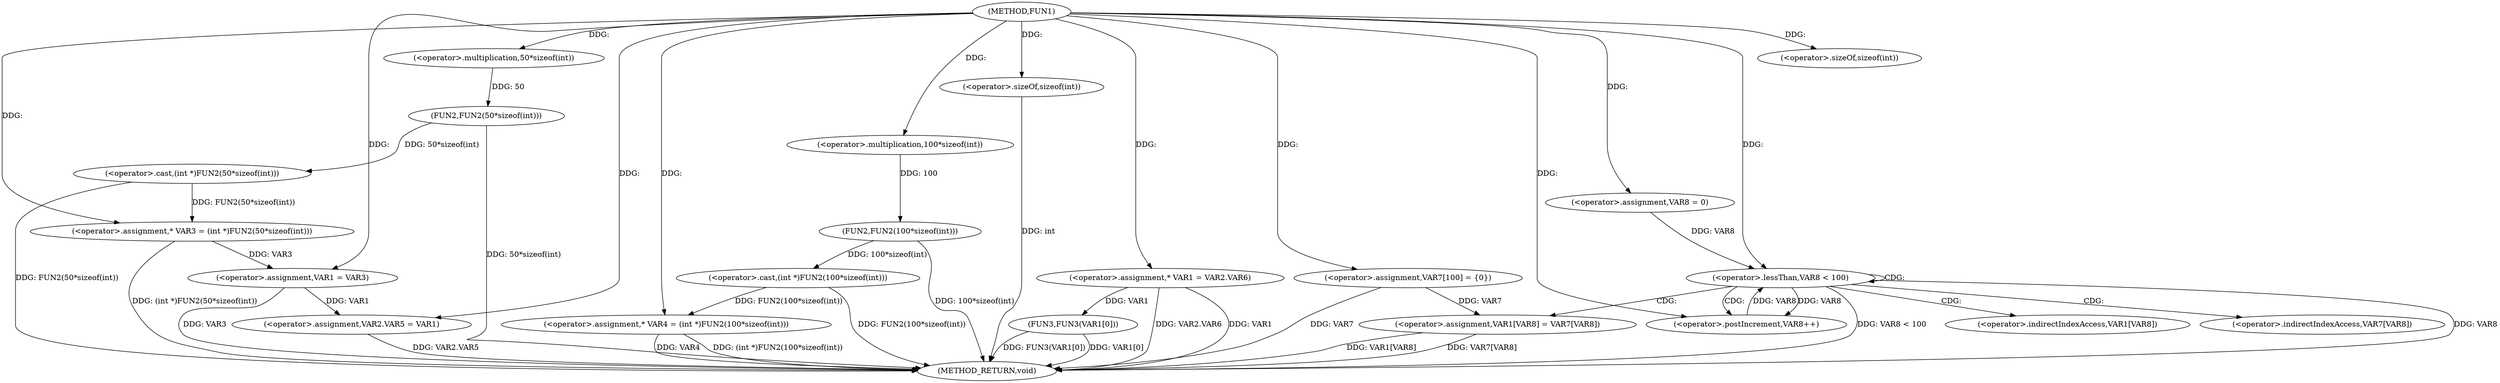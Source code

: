 digraph FUN1 {  
"1000100" [label = "(METHOD,FUN1)" ]
"1000166" [label = "(METHOD_RETURN,void)" ]
"1000105" [label = "(<operator>.assignment,* VAR3 = (int *)FUN2(50*sizeof(int)))" ]
"1000107" [label = "(<operator>.cast,(int *)FUN2(50*sizeof(int)))" ]
"1000109" [label = "(FUN2,FUN2(50*sizeof(int)))" ]
"1000110" [label = "(<operator>.multiplication,50*sizeof(int))" ]
"1000112" [label = "(<operator>.sizeOf,sizeof(int))" ]
"1000115" [label = "(<operator>.assignment,* VAR4 = (int *)FUN2(100*sizeof(int)))" ]
"1000117" [label = "(<operator>.cast,(int *)FUN2(100*sizeof(int)))" ]
"1000119" [label = "(FUN2,FUN2(100*sizeof(int)))" ]
"1000120" [label = "(<operator>.multiplication,100*sizeof(int))" ]
"1000122" [label = "(<operator>.sizeOf,sizeof(int))" ]
"1000124" [label = "(<operator>.assignment,VAR1 = VAR3)" ]
"1000127" [label = "(<operator>.assignment,VAR2.VAR5 = VAR1)" ]
"1000134" [label = "(<operator>.assignment,* VAR1 = VAR2.VAR6)" ]
"1000141" [label = "(<operator>.assignment,VAR7[100] = {0})" ]
"1000146" [label = "(<operator>.assignment,VAR8 = 0)" ]
"1000149" [label = "(<operator>.lessThan,VAR8 < 100)" ]
"1000152" [label = "(<operator>.postIncrement,VAR8++)" ]
"1000155" [label = "(<operator>.assignment,VAR1[VAR8] = VAR7[VAR8])" ]
"1000162" [label = "(FUN3,FUN3(VAR1[0]))" ]
"1000156" [label = "(<operator>.indirectIndexAccess,VAR1[VAR8])" ]
"1000159" [label = "(<operator>.indirectIndexAccess,VAR7[VAR8])" ]
  "1000124" -> "1000166"  [ label = "DDG: VAR3"] 
  "1000141" -> "1000166"  [ label = "DDG: VAR7"] 
  "1000105" -> "1000166"  [ label = "DDG: (int *)FUN2(50*sizeof(int))"] 
  "1000149" -> "1000166"  [ label = "DDG: VAR8 < 100"] 
  "1000149" -> "1000166"  [ label = "DDG: VAR8"] 
  "1000117" -> "1000166"  [ label = "DDG: FUN2(100*sizeof(int))"] 
  "1000115" -> "1000166"  [ label = "DDG: VAR4"] 
  "1000107" -> "1000166"  [ label = "DDG: FUN2(50*sizeof(int))"] 
  "1000155" -> "1000166"  [ label = "DDG: VAR7[VAR8]"] 
  "1000115" -> "1000166"  [ label = "DDG: (int *)FUN2(100*sizeof(int))"] 
  "1000122" -> "1000166"  [ label = "DDG: int"] 
  "1000134" -> "1000166"  [ label = "DDG: VAR1"] 
  "1000109" -> "1000166"  [ label = "DDG: 50*sizeof(int)"] 
  "1000119" -> "1000166"  [ label = "DDG: 100*sizeof(int)"] 
  "1000134" -> "1000166"  [ label = "DDG: VAR2.VAR6"] 
  "1000127" -> "1000166"  [ label = "DDG: VAR2.VAR5"] 
  "1000155" -> "1000166"  [ label = "DDG: VAR1[VAR8]"] 
  "1000162" -> "1000166"  [ label = "DDG: VAR1[0]"] 
  "1000162" -> "1000166"  [ label = "DDG: FUN3(VAR1[0])"] 
  "1000107" -> "1000105"  [ label = "DDG: FUN2(50*sizeof(int))"] 
  "1000100" -> "1000105"  [ label = "DDG: "] 
  "1000109" -> "1000107"  [ label = "DDG: 50*sizeof(int)"] 
  "1000110" -> "1000109"  [ label = "DDG: 50"] 
  "1000100" -> "1000110"  [ label = "DDG: "] 
  "1000100" -> "1000112"  [ label = "DDG: "] 
  "1000117" -> "1000115"  [ label = "DDG: FUN2(100*sizeof(int))"] 
  "1000100" -> "1000115"  [ label = "DDG: "] 
  "1000119" -> "1000117"  [ label = "DDG: 100*sizeof(int)"] 
  "1000120" -> "1000119"  [ label = "DDG: 100"] 
  "1000100" -> "1000120"  [ label = "DDG: "] 
  "1000100" -> "1000122"  [ label = "DDG: "] 
  "1000105" -> "1000124"  [ label = "DDG: VAR3"] 
  "1000100" -> "1000124"  [ label = "DDG: "] 
  "1000124" -> "1000127"  [ label = "DDG: VAR1"] 
  "1000100" -> "1000127"  [ label = "DDG: "] 
  "1000100" -> "1000134"  [ label = "DDG: "] 
  "1000100" -> "1000141"  [ label = "DDG: "] 
  "1000100" -> "1000146"  [ label = "DDG: "] 
  "1000152" -> "1000149"  [ label = "DDG: VAR8"] 
  "1000146" -> "1000149"  [ label = "DDG: VAR8"] 
  "1000100" -> "1000149"  [ label = "DDG: "] 
  "1000149" -> "1000152"  [ label = "DDG: VAR8"] 
  "1000100" -> "1000152"  [ label = "DDG: "] 
  "1000141" -> "1000155"  [ label = "DDG: VAR7"] 
  "1000134" -> "1000162"  [ label = "DDG: VAR1"] 
  "1000149" -> "1000155"  [ label = "CDG: "] 
  "1000149" -> "1000156"  [ label = "CDG: "] 
  "1000149" -> "1000152"  [ label = "CDG: "] 
  "1000149" -> "1000159"  [ label = "CDG: "] 
  "1000149" -> "1000149"  [ label = "CDG: "] 
}
